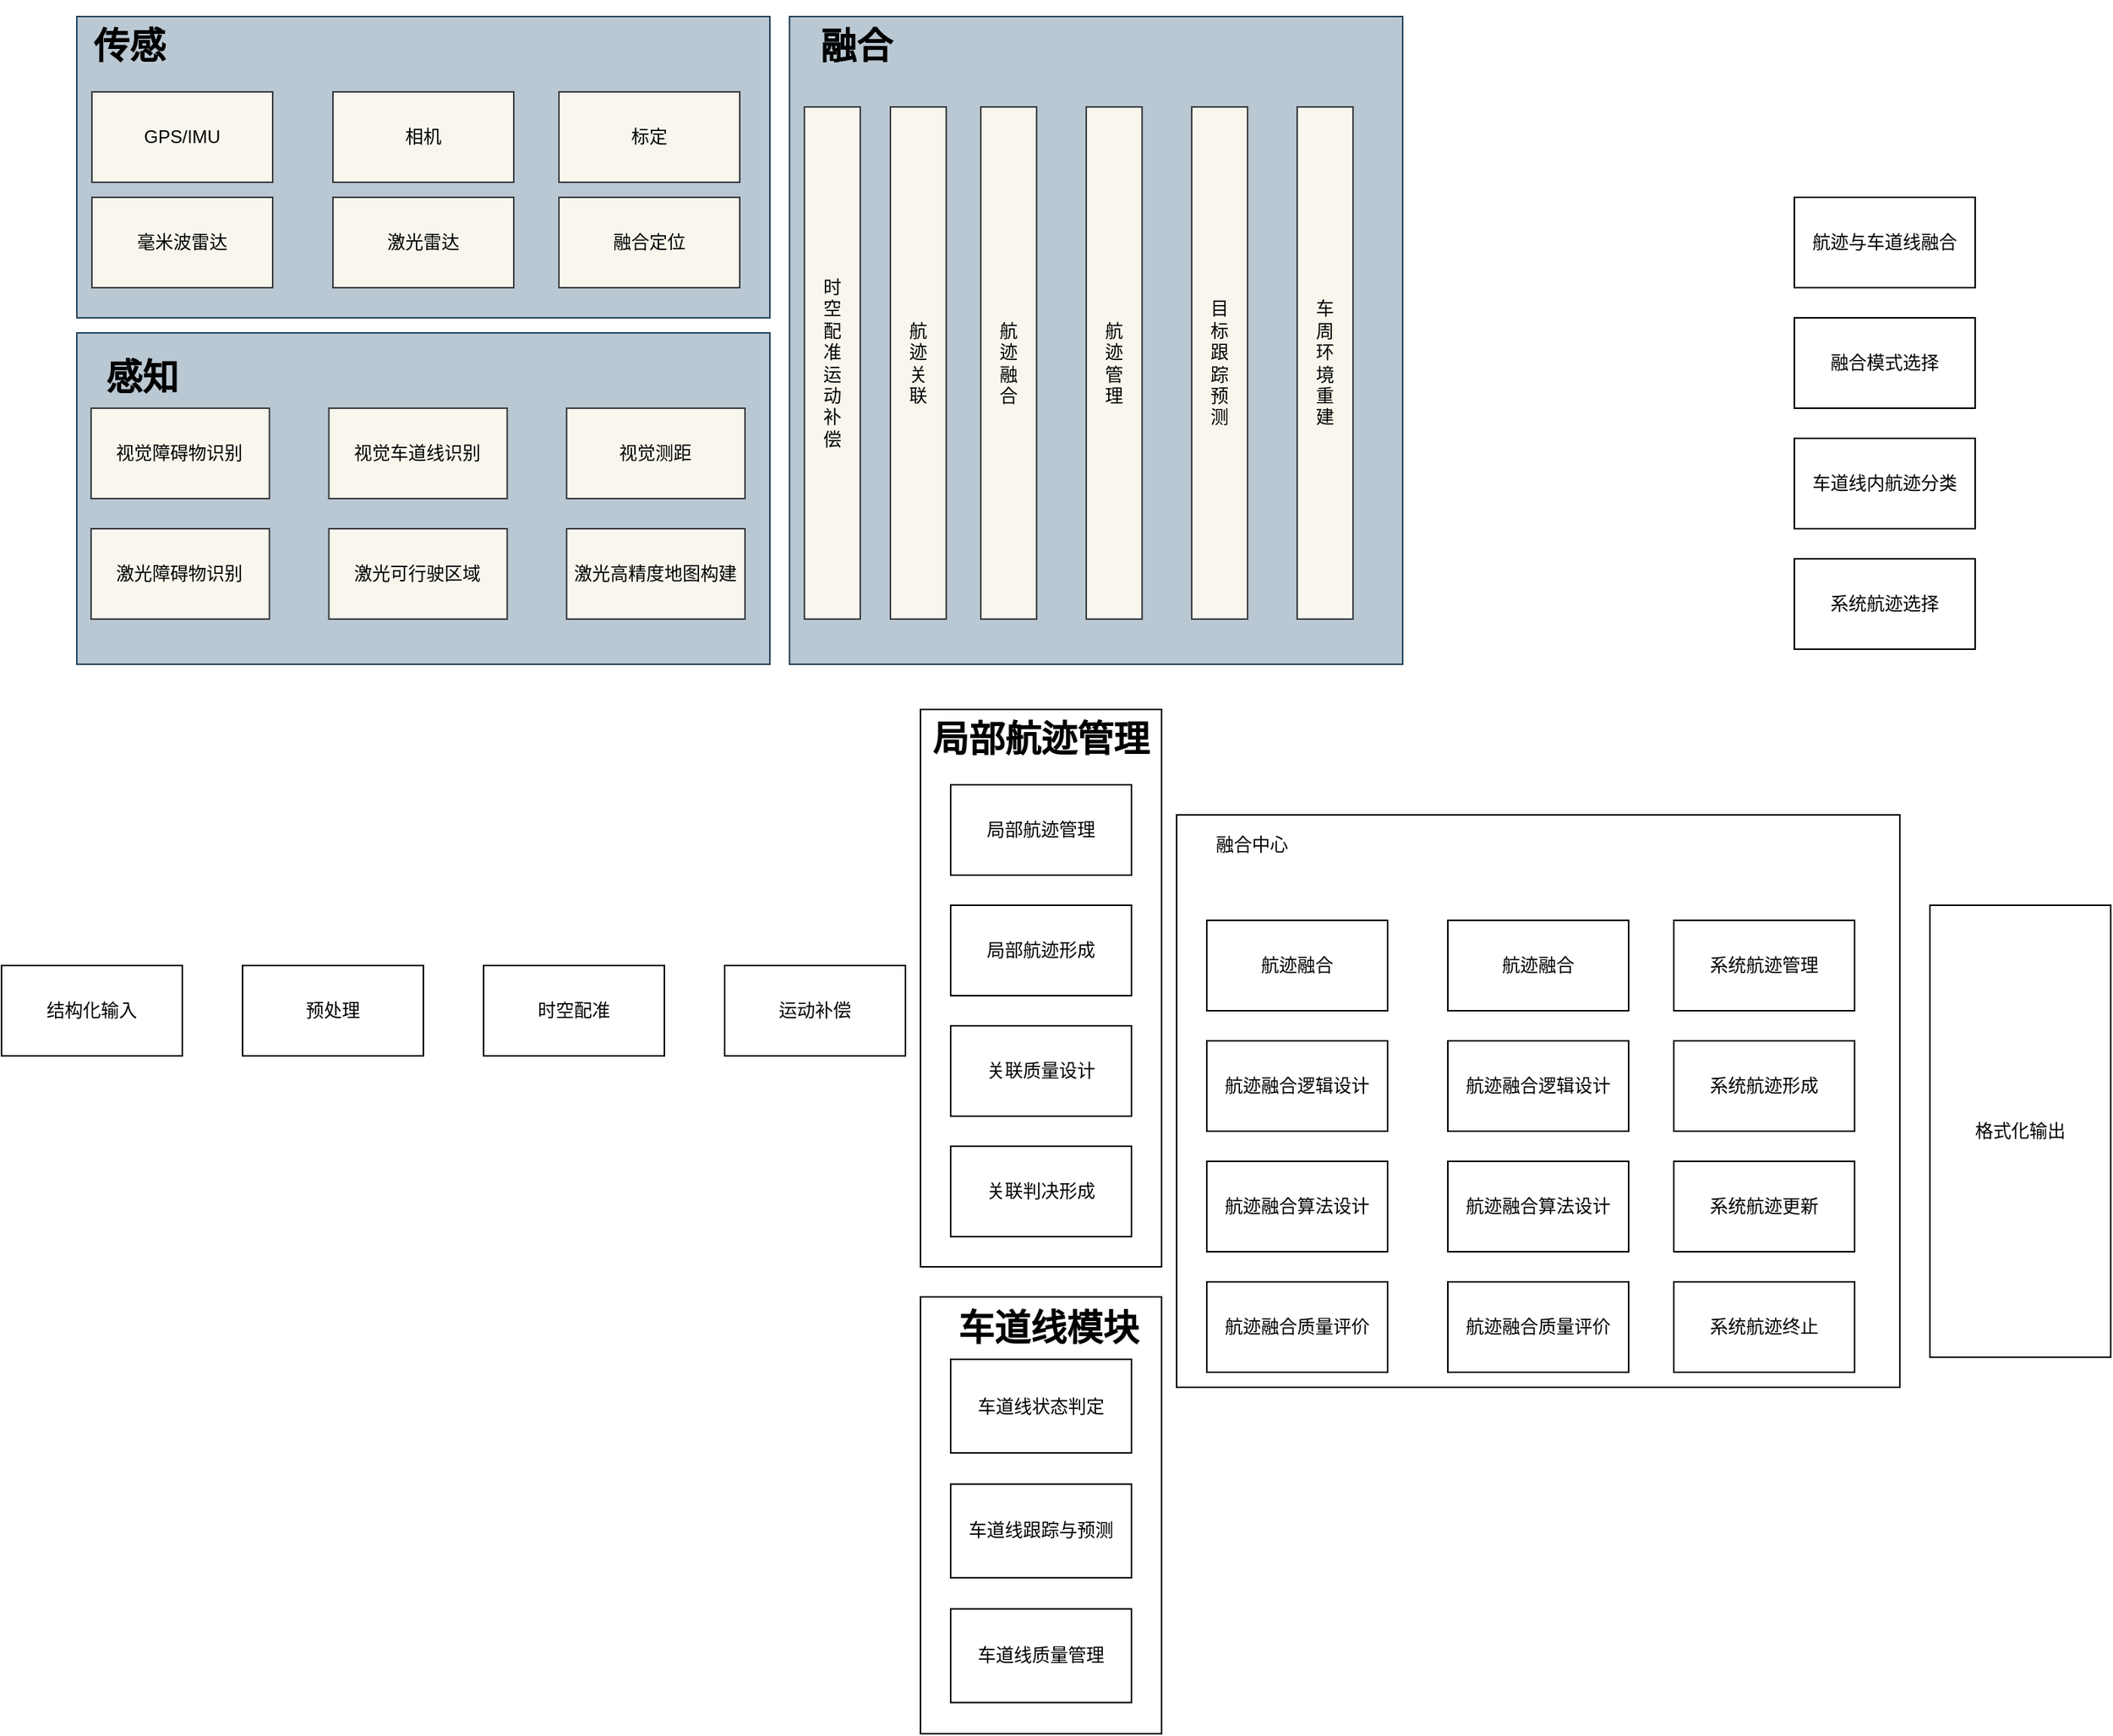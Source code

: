 <mxfile version="14.6.12" type="github">
  <diagram id="O4AEN3zp3_15e8FMVuli" name="第 1 页">
    <mxGraphModel dx="1007" dy="903" grid="1" gridSize="10" guides="1" tooltips="1" connect="1" arrows="1" fold="1" page="1" pageScale="1" pageWidth="3300" pageHeight="4681" math="0" shadow="0">
      <root>
        <mxCell id="0" />
        <mxCell id="1" parent="0" />
        <mxCell id="3C201Es5-cZDIYYvgIIJ-87" value="" style="rounded=0;whiteSpace=wrap;html=1;" vertex="1" parent="1">
          <mxGeometry x="860" y="660" width="480" height="380" as="geometry" />
        </mxCell>
        <mxCell id="3C201Es5-cZDIYYvgIIJ-50" value="" style="group;fillColor=#f5f5f5;strokeColor=#666666;fontColor=#333333;" vertex="1" connectable="0" parent="1">
          <mxGeometry x="130" y="130" width="460" height="200" as="geometry" />
        </mxCell>
        <mxCell id="3C201Es5-cZDIYYvgIIJ-47" value="" style="rounded=0;whiteSpace=wrap;html=1;fillColor=#bac8d3;strokeColor=#23445d;" vertex="1" parent="3C201Es5-cZDIYYvgIIJ-50">
          <mxGeometry width="460" height="200" as="geometry" />
        </mxCell>
        <mxCell id="3C201Es5-cZDIYYvgIIJ-40" value="GPS/IMU" style="rounded=0;whiteSpace=wrap;html=1;fillColor=#f9f7ed;strokeColor=#36393d;" vertex="1" parent="3C201Es5-cZDIYYvgIIJ-50">
          <mxGeometry x="10" y="50" width="120" height="60" as="geometry" />
        </mxCell>
        <mxCell id="3C201Es5-cZDIYYvgIIJ-41" value="相机" style="rounded=0;whiteSpace=wrap;html=1;fillColor=#f9f7ed;strokeColor=#36393d;" vertex="1" parent="3C201Es5-cZDIYYvgIIJ-50">
          <mxGeometry x="170" y="50" width="120" height="60" as="geometry" />
        </mxCell>
        <mxCell id="3C201Es5-cZDIYYvgIIJ-42" value="毫米波雷达" style="rounded=0;whiteSpace=wrap;html=1;fillColor=#f9f7ed;strokeColor=#36393d;" vertex="1" parent="3C201Es5-cZDIYYvgIIJ-50">
          <mxGeometry x="10" y="120" width="120" height="60" as="geometry" />
        </mxCell>
        <mxCell id="3C201Es5-cZDIYYvgIIJ-43" value="激光雷达" style="rounded=0;whiteSpace=wrap;html=1;fillColor=#f9f7ed;strokeColor=#36393d;" vertex="1" parent="3C201Es5-cZDIYYvgIIJ-50">
          <mxGeometry x="170" y="120" width="120" height="60" as="geometry" />
        </mxCell>
        <mxCell id="3C201Es5-cZDIYYvgIIJ-44" value="标定" style="rounded=0;whiteSpace=wrap;html=1;fillColor=#f9f7ed;strokeColor=#36393d;" vertex="1" parent="3C201Es5-cZDIYYvgIIJ-50">
          <mxGeometry x="320" y="50" width="120" height="60" as="geometry" />
        </mxCell>
        <mxCell id="3C201Es5-cZDIYYvgIIJ-45" value="融合定位" style="rounded=0;whiteSpace=wrap;html=1;fillColor=#f9f7ed;strokeColor=#36393d;" vertex="1" parent="3C201Es5-cZDIYYvgIIJ-50">
          <mxGeometry x="320" y="120" width="120" height="60" as="geometry" />
        </mxCell>
        <mxCell id="3C201Es5-cZDIYYvgIIJ-49" value="&lt;h1&gt;传感&lt;/h1&gt;" style="text;html=1;strokeColor=none;fillColor=none;align=center;verticalAlign=middle;whiteSpace=wrap;rounded=0;" vertex="1" parent="3C201Es5-cZDIYYvgIIJ-50">
          <mxGeometry y="10" width="70" height="20" as="geometry" />
        </mxCell>
        <mxCell id="3C201Es5-cZDIYYvgIIJ-58" value="" style="group;fillColor=none;" vertex="1" connectable="0" parent="1">
          <mxGeometry x="603.06" y="130" width="406.94" height="430" as="geometry" />
        </mxCell>
        <mxCell id="3C201Es5-cZDIYYvgIIJ-17" value="" style="rounded=0;whiteSpace=wrap;html=1;fillColor=#bac8d3;strokeColor=#23445d;" vertex="1" parent="3C201Es5-cZDIYYvgIIJ-58">
          <mxGeometry width="406.94" height="430" as="geometry" />
        </mxCell>
        <mxCell id="3C201Es5-cZDIYYvgIIJ-8" value="&lt;div align=&quot;center&quot;&gt;时&lt;/div&gt;&lt;div align=&quot;center&quot;&gt;空&lt;/div&gt;&lt;div align=&quot;center&quot;&gt;配&lt;/div&gt;&lt;div align=&quot;center&quot;&gt;准&lt;/div&gt;&lt;div align=&quot;center&quot;&gt;运&lt;/div&gt;&lt;div align=&quot;center&quot;&gt;动&lt;/div&gt;&lt;div align=&quot;center&quot;&gt;补&lt;/div&gt;&lt;div align=&quot;center&quot;&gt;偿&lt;/div&gt;" style="rounded=0;whiteSpace=wrap;html=1;fillColor=#f9f7ed;strokeColor=#36393d;align=center;" vertex="1" parent="3C201Es5-cZDIYYvgIIJ-58">
          <mxGeometry x="9.87" y="60" width="37.07" height="340" as="geometry" />
        </mxCell>
        <mxCell id="3C201Es5-cZDIYYvgIIJ-19" value="&lt;h1&gt;融合&lt;/h1&gt;" style="text;html=1;strokeColor=none;fillColor=none;align=center;verticalAlign=middle;whiteSpace=wrap;rounded=0;" vertex="1" parent="3C201Es5-cZDIYYvgIIJ-58">
          <mxGeometry x="9.865" y="10" width="69.048" height="20" as="geometry" />
        </mxCell>
        <mxCell id="3C201Es5-cZDIYYvgIIJ-51" value="&lt;div align=&quot;center&quot;&gt;航&lt;/div&gt;&lt;div align=&quot;center&quot;&gt;迹&lt;/div&gt;&lt;div align=&quot;center&quot;&gt;关&lt;/div&gt;&lt;div align=&quot;center&quot;&gt;联&lt;br&gt;&lt;/div&gt;" style="rounded=0;whiteSpace=wrap;html=1;fillColor=#f9f7ed;strokeColor=#36393d;align=center;" vertex="1" parent="3C201Es5-cZDIYYvgIIJ-58">
          <mxGeometry x="66.94" y="60" width="37.07" height="340" as="geometry" />
        </mxCell>
        <mxCell id="3C201Es5-cZDIYYvgIIJ-53" value="&lt;div align=&quot;center&quot;&gt;航&lt;/div&gt;&lt;div align=&quot;center&quot;&gt;迹&lt;/div&gt;&lt;div align=&quot;center&quot;&gt;融&lt;/div&gt;&lt;div align=&quot;center&quot;&gt;合&lt;br&gt;&lt;/div&gt;" style="rounded=0;whiteSpace=wrap;html=1;fillColor=#f9f7ed;strokeColor=#36393d;align=center;" vertex="1" parent="3C201Es5-cZDIYYvgIIJ-58">
          <mxGeometry x="126.94" y="60" width="37.07" height="340" as="geometry" />
        </mxCell>
        <mxCell id="3C201Es5-cZDIYYvgIIJ-54" value="&lt;div align=&quot;center&quot;&gt;航&lt;/div&gt;&lt;div align=&quot;center&quot;&gt;迹&lt;/div&gt;&lt;div align=&quot;center&quot;&gt;管&lt;/div&gt;&lt;div align=&quot;center&quot;&gt;理&lt;br&gt;&lt;/div&gt;" style="rounded=0;whiteSpace=wrap;html=1;fillColor=#f9f7ed;strokeColor=#36393d;align=center;" vertex="1" parent="3C201Es5-cZDIYYvgIIJ-58">
          <mxGeometry x="196.94" y="60" width="37.07" height="340" as="geometry" />
        </mxCell>
        <mxCell id="3C201Es5-cZDIYYvgIIJ-56" value="&lt;div&gt;目&lt;/div&gt;&lt;div&gt;标&lt;/div&gt;&lt;div&gt;跟&lt;/div&gt;&lt;div&gt;踪&lt;/div&gt;&lt;div&gt;预&lt;/div&gt;&lt;div&gt;测&lt;/div&gt;" style="rounded=0;whiteSpace=wrap;html=1;fillColor=#f9f7ed;strokeColor=#36393d;align=center;" vertex="1" parent="3C201Es5-cZDIYYvgIIJ-58">
          <mxGeometry x="266.94" y="60" width="37.07" height="340" as="geometry" />
        </mxCell>
        <mxCell id="3C201Es5-cZDIYYvgIIJ-57" value="&lt;div&gt;车&lt;/div&gt;&lt;div&gt;周&lt;/div&gt;&lt;div&gt;环&lt;/div&gt;&lt;div&gt;境&lt;/div&gt;&lt;div&gt;重&lt;/div&gt;&lt;div&gt;建&lt;/div&gt;" style="rounded=0;whiteSpace=wrap;html=1;fillColor=#f9f7ed;strokeColor=#36393d;align=center;" vertex="1" parent="3C201Es5-cZDIYYvgIIJ-58">
          <mxGeometry x="336.94" y="60" width="37.07" height="340" as="geometry" />
        </mxCell>
        <mxCell id="3C201Es5-cZDIYYvgIIJ-60" value="" style="group" vertex="1" connectable="0" parent="1">
          <mxGeometry x="130" y="340" width="460" height="220" as="geometry" />
        </mxCell>
        <mxCell id="3C201Es5-cZDIYYvgIIJ-16" value="" style="rounded=0;whiteSpace=wrap;html=1;fillColor=#bac8d3;strokeColor=#23445d;" vertex="1" parent="3C201Es5-cZDIYYvgIIJ-60">
          <mxGeometry width="460" height="220" as="geometry" />
        </mxCell>
        <mxCell id="3C201Es5-cZDIYYvgIIJ-1" value="视觉障碍物识别" style="rounded=0;whiteSpace=wrap;html=1;fillColor=#f9f7ed;strokeColor=#36393d;" vertex="1" parent="3C201Es5-cZDIYYvgIIJ-60">
          <mxGeometry x="9.456" y="50" width="118.367" height="60" as="geometry" />
        </mxCell>
        <mxCell id="3C201Es5-cZDIYYvgIIJ-2" value="视觉车道线识别" style="rounded=0;whiteSpace=wrap;html=1;fillColor=#f9f7ed;strokeColor=#36393d;" vertex="1" parent="3C201Es5-cZDIYYvgIIJ-60">
          <mxGeometry x="167.279" y="50" width="118.367" height="60" as="geometry" />
        </mxCell>
        <mxCell id="3C201Es5-cZDIYYvgIIJ-3" value="视觉测距" style="rounded=0;whiteSpace=wrap;html=1;fillColor=#f9f7ed;strokeColor=#36393d;" vertex="1" parent="3C201Es5-cZDIYYvgIIJ-60">
          <mxGeometry x="325.102" y="50" width="118.367" height="60" as="geometry" />
        </mxCell>
        <mxCell id="3C201Es5-cZDIYYvgIIJ-5" value="激光可行驶区域" style="rounded=0;whiteSpace=wrap;html=1;fillColor=#f9f7ed;strokeColor=#36393d;" vertex="1" parent="3C201Es5-cZDIYYvgIIJ-60">
          <mxGeometry x="167.279" y="130" width="118.367" height="60" as="geometry" />
        </mxCell>
        <mxCell id="3C201Es5-cZDIYYvgIIJ-6" value="激光障碍物识别" style="rounded=0;whiteSpace=wrap;html=1;fillColor=#f9f7ed;strokeColor=#36393d;" vertex="1" parent="3C201Es5-cZDIYYvgIIJ-60">
          <mxGeometry x="9.456" y="130" width="118.367" height="60" as="geometry" />
        </mxCell>
        <mxCell id="3C201Es5-cZDIYYvgIIJ-7" value="激光高精度地图构建" style="rounded=0;whiteSpace=wrap;html=1;fillColor=#f9f7ed;strokeColor=#36393d;" vertex="1" parent="3C201Es5-cZDIYYvgIIJ-60">
          <mxGeometry x="325.102" y="130" width="118.367" height="60" as="geometry" />
        </mxCell>
        <mxCell id="3C201Es5-cZDIYYvgIIJ-18" value="&lt;h1&gt;感知&lt;/h1&gt;" style="text;html=1;strokeColor=none;fillColor=none;align=center;verticalAlign=middle;whiteSpace=wrap;rounded=0;" vertex="1" parent="3C201Es5-cZDIYYvgIIJ-60">
          <mxGeometry x="9.456" y="20" width="69.048" height="20" as="geometry" />
        </mxCell>
        <mxCell id="3C201Es5-cZDIYYvgIIJ-61" value="结构化输入" style="rounded=0;whiteSpace=wrap;html=1;" vertex="1" parent="1">
          <mxGeometry x="80" y="760" width="120" height="60" as="geometry" />
        </mxCell>
        <mxCell id="3C201Es5-cZDIYYvgIIJ-64" value="预处理" style="rounded=0;whiteSpace=wrap;html=1;" vertex="1" parent="1">
          <mxGeometry x="240" y="760" width="120" height="60" as="geometry" />
        </mxCell>
        <mxCell id="3C201Es5-cZDIYYvgIIJ-65" value="时空配准" style="rounded=0;whiteSpace=wrap;html=1;" vertex="1" parent="1">
          <mxGeometry x="400" y="760" width="120" height="60" as="geometry" />
        </mxCell>
        <mxCell id="3C201Es5-cZDIYYvgIIJ-66" value="运动补偿" style="rounded=0;whiteSpace=wrap;html=1;" vertex="1" parent="1">
          <mxGeometry x="560" y="760" width="120" height="60" as="geometry" />
        </mxCell>
        <mxCell id="3C201Es5-cZDIYYvgIIJ-71" value="航迹融合" style="rounded=0;whiteSpace=wrap;html=1;" vertex="1" parent="1">
          <mxGeometry x="1040" y="730" width="120" height="60" as="geometry" />
        </mxCell>
        <mxCell id="3C201Es5-cZDIYYvgIIJ-72" value="航迹融合逻辑设计" style="rounded=0;whiteSpace=wrap;html=1;" vertex="1" parent="1">
          <mxGeometry x="1040" y="810" width="120" height="60" as="geometry" />
        </mxCell>
        <mxCell id="3C201Es5-cZDIYYvgIIJ-73" value="航迹融合算法设计" style="rounded=0;whiteSpace=wrap;html=1;" vertex="1" parent="1">
          <mxGeometry x="1040" y="890" width="120" height="60" as="geometry" />
        </mxCell>
        <mxCell id="3C201Es5-cZDIYYvgIIJ-74" value="航迹融合质量评价" style="rounded=0;whiteSpace=wrap;html=1;" vertex="1" parent="1">
          <mxGeometry x="1040" y="970" width="120" height="60" as="geometry" />
        </mxCell>
        <mxCell id="3C201Es5-cZDIYYvgIIJ-78" value="系统航迹管理" style="rounded=0;whiteSpace=wrap;html=1;" vertex="1" parent="1">
          <mxGeometry x="1190" y="730" width="120" height="60" as="geometry" />
        </mxCell>
        <mxCell id="3C201Es5-cZDIYYvgIIJ-79" value="系统航迹形成" style="rounded=0;whiteSpace=wrap;html=1;" vertex="1" parent="1">
          <mxGeometry x="1190" y="810" width="120" height="60" as="geometry" />
        </mxCell>
        <mxCell id="3C201Es5-cZDIYYvgIIJ-80" value="系统航迹更新" style="rounded=0;whiteSpace=wrap;html=1;" vertex="1" parent="1">
          <mxGeometry x="1190" y="890" width="120" height="60" as="geometry" />
        </mxCell>
        <mxCell id="3C201Es5-cZDIYYvgIIJ-81" value="系统航迹终止" style="rounded=0;whiteSpace=wrap;html=1;" vertex="1" parent="1">
          <mxGeometry x="1190" y="970" width="120" height="60" as="geometry" />
        </mxCell>
        <mxCell id="3C201Es5-cZDIYYvgIIJ-82" value="航迹与车道线融合" style="rounded=0;whiteSpace=wrap;html=1;" vertex="1" parent="1">
          <mxGeometry x="1270" y="250" width="120" height="60" as="geometry" />
        </mxCell>
        <mxCell id="3C201Es5-cZDIYYvgIIJ-83" value="融合模式选择" style="rounded=0;whiteSpace=wrap;html=1;" vertex="1" parent="1">
          <mxGeometry x="1270" y="330" width="120" height="60" as="geometry" />
        </mxCell>
        <mxCell id="3C201Es5-cZDIYYvgIIJ-84" value="车道线内航迹分类" style="rounded=0;whiteSpace=wrap;html=1;" vertex="1" parent="1">
          <mxGeometry x="1270" y="410" width="120" height="60" as="geometry" />
        </mxCell>
        <mxCell id="3C201Es5-cZDIYYvgIIJ-85" value="系统航迹选择" style="rounded=0;whiteSpace=wrap;html=1;" vertex="1" parent="1">
          <mxGeometry x="1270" y="490" width="120" height="60" as="geometry" />
        </mxCell>
        <mxCell id="3C201Es5-cZDIYYvgIIJ-86" value="格式化输出" style="rounded=0;whiteSpace=wrap;html=1;" vertex="1" parent="1">
          <mxGeometry x="1360" y="720" width="120" height="300" as="geometry" />
        </mxCell>
        <mxCell id="3C201Es5-cZDIYYvgIIJ-88" value="融合中心" style="text;html=1;strokeColor=none;fillColor=none;align=center;verticalAlign=middle;whiteSpace=wrap;rounded=0;" vertex="1" parent="1">
          <mxGeometry x="880" y="670" width="60" height="20" as="geometry" />
        </mxCell>
        <mxCell id="3C201Es5-cZDIYYvgIIJ-95" value="" style="group" vertex="1" connectable="0" parent="1">
          <mxGeometry x="690" y="980" width="160" height="290" as="geometry" />
        </mxCell>
        <mxCell id="3C201Es5-cZDIYYvgIIJ-92" value="" style="rounded=0;whiteSpace=wrap;html=1;" vertex="1" parent="3C201Es5-cZDIYYvgIIJ-95">
          <mxGeometry width="160" height="290" as="geometry" />
        </mxCell>
        <mxCell id="3C201Es5-cZDIYYvgIIJ-89" value="车道线状态判定" style="rounded=0;whiteSpace=wrap;html=1;" vertex="1" parent="3C201Es5-cZDIYYvgIIJ-95">
          <mxGeometry x="20" y="41.429" width="120" height="62.143" as="geometry" />
        </mxCell>
        <mxCell id="3C201Es5-cZDIYYvgIIJ-90" value="车道线跟踪与预测" style="rounded=0;whiteSpace=wrap;html=1;" vertex="1" parent="3C201Es5-cZDIYYvgIIJ-95">
          <mxGeometry x="20" y="124.286" width="120" height="62.143" as="geometry" />
        </mxCell>
        <mxCell id="3C201Es5-cZDIYYvgIIJ-91" value="车道线质量管理" style="rounded=0;whiteSpace=wrap;html=1;" vertex="1" parent="3C201Es5-cZDIYYvgIIJ-95">
          <mxGeometry x="20" y="207.143" width="120" height="62.143" as="geometry" />
        </mxCell>
        <mxCell id="3C201Es5-cZDIYYvgIIJ-93" value="&lt;h1&gt;车道线模块&lt;/h1&gt;" style="text;html=1;strokeColor=none;fillColor=none;align=center;verticalAlign=middle;whiteSpace=wrap;rounded=0;" vertex="1" parent="3C201Es5-cZDIYYvgIIJ-95">
          <mxGeometry x="20" y="10.357" width="130" height="20.714" as="geometry" />
        </mxCell>
        <mxCell id="3C201Es5-cZDIYYvgIIJ-98" value="" style="group" vertex="1" connectable="0" parent="1">
          <mxGeometry x="690" y="590" width="160" height="370" as="geometry" />
        </mxCell>
        <mxCell id="3C201Es5-cZDIYYvgIIJ-96" value="" style="rounded=0;whiteSpace=wrap;html=1;" vertex="1" parent="3C201Es5-cZDIYYvgIIJ-98">
          <mxGeometry width="160" height="370" as="geometry" />
        </mxCell>
        <mxCell id="3C201Es5-cZDIYYvgIIJ-67" value="局部航迹管理" style="rounded=0;whiteSpace=wrap;html=1;" vertex="1" parent="3C201Es5-cZDIYYvgIIJ-98">
          <mxGeometry x="20" y="50" width="120" height="60" as="geometry" />
        </mxCell>
        <mxCell id="3C201Es5-cZDIYYvgIIJ-68" value="局部航迹形成" style="rounded=0;whiteSpace=wrap;html=1;" vertex="1" parent="3C201Es5-cZDIYYvgIIJ-98">
          <mxGeometry x="20" y="130" width="120" height="60" as="geometry" />
        </mxCell>
        <mxCell id="3C201Es5-cZDIYYvgIIJ-69" value="关联质量设计" style="rounded=0;whiteSpace=wrap;html=1;" vertex="1" parent="3C201Es5-cZDIYYvgIIJ-98">
          <mxGeometry x="20" y="210" width="120" height="60" as="geometry" />
        </mxCell>
        <mxCell id="3C201Es5-cZDIYYvgIIJ-70" value="关联判决形成" style="rounded=0;whiteSpace=wrap;html=1;" vertex="1" parent="3C201Es5-cZDIYYvgIIJ-98">
          <mxGeometry x="20" y="290" width="120" height="60" as="geometry" />
        </mxCell>
        <mxCell id="3C201Es5-cZDIYYvgIIJ-97" value="&lt;h1&gt;局部航迹管理&lt;/h1&gt;" style="text;html=1;strokeColor=none;fillColor=none;align=center;verticalAlign=middle;whiteSpace=wrap;rounded=0;" vertex="1" parent="3C201Es5-cZDIYYvgIIJ-98">
          <mxGeometry y="10" width="160" height="20" as="geometry" />
        </mxCell>
        <mxCell id="3C201Es5-cZDIYYvgIIJ-99" value="航迹融合" style="rounded=0;whiteSpace=wrap;html=1;" vertex="1" parent="1">
          <mxGeometry x="880" y="730" width="120" height="60" as="geometry" />
        </mxCell>
        <mxCell id="3C201Es5-cZDIYYvgIIJ-100" value="航迹融合逻辑设计" style="rounded=0;whiteSpace=wrap;html=1;" vertex="1" parent="1">
          <mxGeometry x="880" y="810" width="120" height="60" as="geometry" />
        </mxCell>
        <mxCell id="3C201Es5-cZDIYYvgIIJ-101" value="航迹融合算法设计" style="rounded=0;whiteSpace=wrap;html=1;" vertex="1" parent="1">
          <mxGeometry x="880" y="890" width="120" height="60" as="geometry" />
        </mxCell>
        <mxCell id="3C201Es5-cZDIYYvgIIJ-102" value="航迹融合质量评价" style="rounded=0;whiteSpace=wrap;html=1;" vertex="1" parent="1">
          <mxGeometry x="880" y="970" width="120" height="60" as="geometry" />
        </mxCell>
      </root>
    </mxGraphModel>
  </diagram>
</mxfile>
